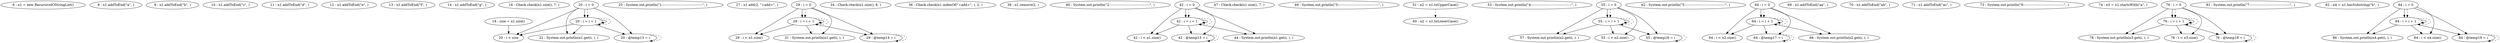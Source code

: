 digraph G {
"6 : n1 = new RecursiveIOStringList()"
"8 : n1.addToEnd(\"a\", )"
"9 : n1.addToEnd(\"b\", )"
"10 : n1.addToEnd(\"c\", )"
"11 : n1.addToEnd(\"d\", )"
"12 : n1.addToEnd(\"e\", )"
"13 : n1.addToEnd(\"f\", )"
"14 : n1.addToEnd(\"g\", )"
"16 : Check.check(n1.size(), 7, )"
"18 : size = n1.size()"
"18 : size = n1.size()" -> "20 : i < size"
"20 : i = 0"
"20 : i = 0" -> "20 : i < size"
"20 : i = 0" -> "20 : i = i + 1"
"20 : i = 0" -> "20 : @temp13 = i"
"20 : i = 0" -> "22 : System.out.println(n1.get(i, ), )"
"20 : i = 0" -> "20 : i = i + 1" [style=dashed]
"20 : i < size"
"22 : System.out.println(n1.get(i, ), )"
"20 : @temp13 = i"
"20 : @temp13 = i" -> "20 : @temp13 = i" [style=dashed]
"20 : i = i + 1"
"20 : i = i + 1" -> "20 : i < size"
"20 : i = i + 1" -> "20 : i = i + 1"
"20 : i = i + 1" -> "20 : @temp13 = i"
"20 : i = i + 1" -> "22 : System.out.println(n1.get(i, ), )"
"20 : i = i + 1" -> "20 : i = i + 1" [style=dashed]
"25 : System.out.println(\"1---------------------------------------\", )"
"27 : n1.add(2, \"+add+\", )"
"29 : i = 0"
"29 : i = 0" -> "29 : i < n1.size()"
"29 : i = 0" -> "31 : System.out.println(n1.get(i, ), )"
"29 : i = 0" -> "29 : i = i + 1"
"29 : i = 0" -> "29 : @temp14 = i"
"29 : i = 0" -> "29 : i = i + 1" [style=dashed]
"29 : i < n1.size()"
"31 : System.out.println(n1.get(i, ), )"
"29 : @temp14 = i"
"29 : @temp14 = i" -> "29 : @temp14 = i" [style=dashed]
"29 : i = i + 1"
"29 : i = i + 1" -> "29 : i < n1.size()"
"29 : i = i + 1" -> "31 : System.out.println(n1.get(i, ), )"
"29 : i = i + 1" -> "29 : i = i + 1"
"29 : i = i + 1" -> "29 : @temp14 = i"
"29 : i = i + 1" -> "29 : i = i + 1" [style=dashed]
"34 : Check.check(n1.size(), 8, )"
"36 : Check.check(n1.indexOf(\"+add+\", ), 2, )"
"38 : n1.remove(2, )"
"40 : System.out.println(\"2---------------------------------------\", )"
"42 : i = 0"
"42 : i = 0" -> "42 : i < n1.size()"
"42 : i = 0" -> "42 : i = i + 1"
"42 : i = 0" -> "42 : @temp15 = i"
"42 : i = 0" -> "44 : System.out.println(n1.get(i, ), )"
"42 : i = 0" -> "42 : i = i + 1" [style=dashed]
"42 : i < n1.size()"
"44 : System.out.println(n1.get(i, ), )"
"42 : @temp15 = i"
"42 : @temp15 = i" -> "42 : @temp15 = i" [style=dashed]
"42 : i = i + 1"
"42 : i = i + 1" -> "42 : i < n1.size()"
"42 : i = i + 1" -> "42 : i = i + 1"
"42 : i = i + 1" -> "42 : @temp15 = i"
"42 : i = i + 1" -> "44 : System.out.println(n1.get(i, ), )"
"42 : i = i + 1" -> "42 : i = i + 1" [style=dashed]
"47 : Check.check(n1.size(), 7, )"
"49 : System.out.println(\"3---------------------------------------\", )"
"51 : n2 = n1.toUpperCase()"
"51 : n2 = n1.toUpperCase()" -> "60 : n2 = n1.toLowerCase()" [style=dashed]
"53 : System.out.println(\"4---------------------------------------\", )"
"55 : i = 0"
"55 : i = 0" -> "57 : System.out.println(n2.get(i, ), )"
"55 : i = 0" -> "55 : i = i + 1"
"55 : i = 0" -> "55 : i < n2.size()"
"55 : i = 0" -> "55 : @temp16 = i"
"55 : i = 0" -> "55 : i = i + 1" [style=dashed]
"55 : i < n2.size()"
"57 : System.out.println(n2.get(i, ), )"
"55 : @temp16 = i"
"55 : @temp16 = i" -> "55 : @temp16 = i" [style=dashed]
"55 : i = i + 1"
"55 : i = i + 1" -> "57 : System.out.println(n2.get(i, ), )"
"55 : i = i + 1" -> "55 : i = i + 1"
"55 : i = i + 1" -> "55 : i < n2.size()"
"55 : i = i + 1" -> "55 : @temp16 = i"
"55 : i = i + 1" -> "55 : i = i + 1" [style=dashed]
"60 : n2 = n1.toLowerCase()"
"62 : System.out.println(\"5---------------------------------------\", )"
"64 : i = 0"
"64 : i = 0" -> "64 : i < n2.size()"
"64 : i = 0" -> "64 : @temp17 = i"
"64 : i = 0" -> "66 : System.out.println(n2.get(i, ), )"
"64 : i = 0" -> "64 : i = i + 1"
"64 : i = 0" -> "64 : i = i + 1" [style=dashed]
"64 : i < n2.size()"
"66 : System.out.println(n2.get(i, ), )"
"64 : @temp17 = i"
"64 : @temp17 = i" -> "64 : @temp17 = i" [style=dashed]
"64 : i = i + 1"
"64 : i = i + 1" -> "64 : i < n2.size()"
"64 : i = i + 1" -> "64 : @temp17 = i"
"64 : i = i + 1" -> "66 : System.out.println(n2.get(i, ), )"
"64 : i = i + 1" -> "64 : i = i + 1"
"64 : i = i + 1" -> "64 : i = i + 1" [style=dashed]
"69 : n1.addToEnd(\"aa\", )"
"70 : n1.addToEnd(\"ab\", )"
"71 : n1.addToEnd(\"ac\", )"
"73 : System.out.println(\"6---------------------------------------\", )"
"74 : n3 = n1.startsWith(\"a\", )"
"76 : i = 0"
"76 : i = 0" -> "76 : i = i + 1"
"76 : i = 0" -> "78 : System.out.println(n3.get(i, ), )"
"76 : i = 0" -> "76 : i < n3.size()"
"76 : i = 0" -> "76 : @temp18 = i"
"76 : i = 0" -> "76 : i = i + 1" [style=dashed]
"76 : i < n3.size()"
"78 : System.out.println(n3.get(i, ), )"
"76 : @temp18 = i"
"76 : @temp18 = i" -> "76 : @temp18 = i" [style=dashed]
"76 : i = i + 1"
"76 : i = i + 1" -> "76 : i = i + 1"
"76 : i = i + 1" -> "78 : System.out.println(n3.get(i, ), )"
"76 : i = i + 1" -> "76 : i < n3.size()"
"76 : i = i + 1" -> "76 : @temp18 = i"
"76 : i = i + 1" -> "76 : i = i + 1" [style=dashed]
"81 : System.out.println(\"7---------------------------------------\", )"
"82 : n4 = n1.hasSubstring(\"b\", )"
"84 : i = 0"
"84 : i = 0" -> "86 : System.out.println(n4.get(i, ), )"
"84 : i = 0" -> "84 : i < n4.size()"
"84 : i = 0" -> "84 : i = i + 1"
"84 : i = 0" -> "84 : @temp19 = i"
"84 : i = 0" -> "84 : i = i + 1" [style=dashed]
"84 : i < n4.size()"
"86 : System.out.println(n4.get(i, ), )"
"84 : @temp19 = i"
"84 : @temp19 = i" -> "84 : @temp19 = i" [style=dashed]
"84 : i = i + 1"
"84 : i = i + 1" -> "86 : System.out.println(n4.get(i, ), )"
"84 : i = i + 1" -> "84 : i < n4.size()"
"84 : i = i + 1" -> "84 : i = i + 1"
"84 : i = i + 1" -> "84 : @temp19 = i"
"84 : i = i + 1" -> "84 : i = i + 1" [style=dashed]
}